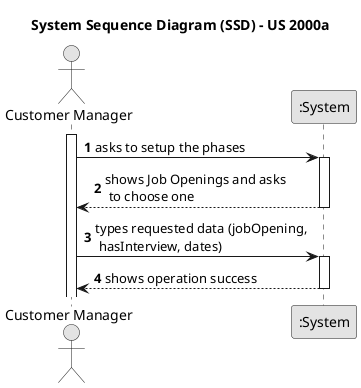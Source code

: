 @startuml
skinparam monochrome true
skinparam packageStyle rectangle
skinparam shadowing false

title System Sequence Diagram (SSD) - US 2000a

autonumber

actor "Customer Manager" as User
participant ":System" as System

activate User

    User -> System: asks to setup the phases
        activate System

    System--> User : shows Job Openings and asks\n to choose one
        deactivate System

    User -> System: types requested data (jobOpening,\n hasInterview, dates)
        activate System


    System--> User : shows operation success
        deactivate System

@enduml